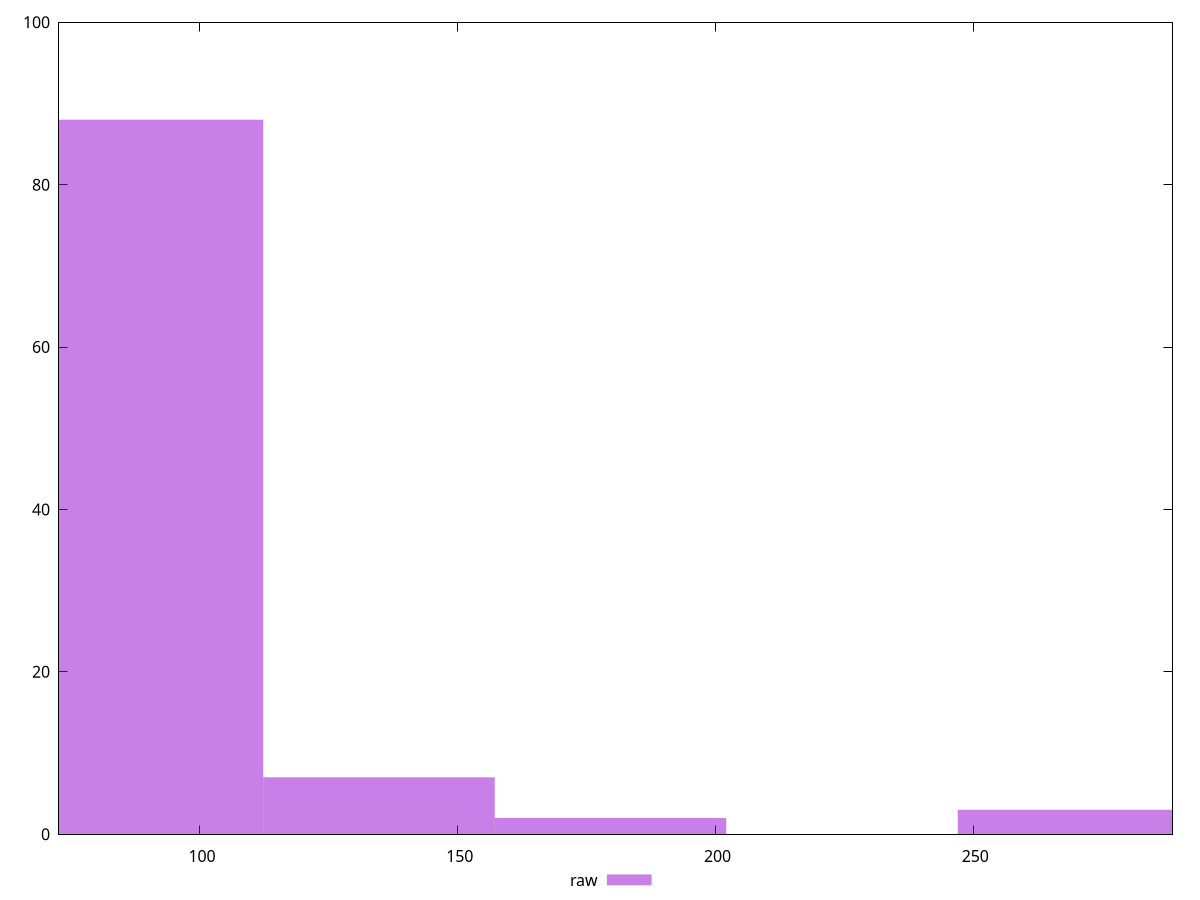 reset

$raw <<EOF
269.465003635367 3
89.82166787845567 88
134.7325018176835 7
179.64333575691134 2
EOF

set key outside below
set boxwidth 44.910833939227835
set xrange [72.651:288.66999999999996]
set yrange [0:100]
set trange [0:100]
set style fill transparent solid 0.5 noborder
set terminal svg size 640, 490 enhanced background rgb 'white'
set output "report_00026_2021-02-22T21:38:55.199Z/server-response-time/samples/pages/raw/histogram.svg"

plot $raw title "raw" with boxes

reset
